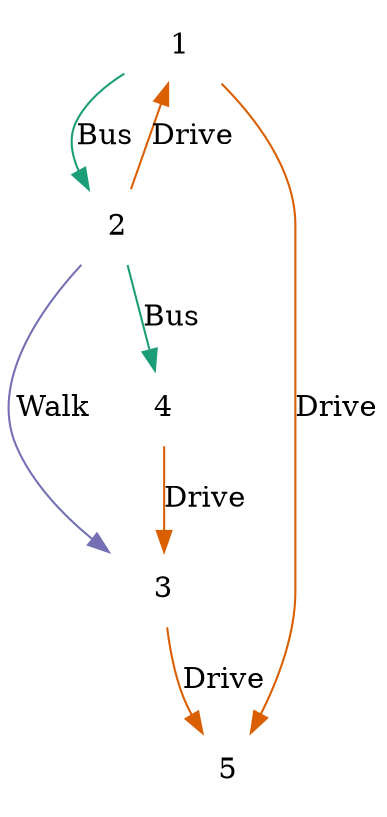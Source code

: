 digraph {




  "1" [image = "data/example_flowchart_comparison/house.png", shape = "none"] 
  "2" [image = "data/example_flowchart_comparison/work.png", shape = "none"] 
  "3" [image = "data/example_flowchart_comparison/food.png", shape = "none"] 
  "4" [image = "data/example_flowchart_comparison/store.png", shape = "none"] 
  "5" [image = "data/example_flowchart_comparison/park.png", shape = "none"] 
"1"->"2" [label = "Bus", color = "#1B9E77"] 
"2"->"1" [label = "Drive", color = "#D95F02"] 
"2"->"4" [label = "Bus", color = "#1B9E77"] 
"4"->"3" [label = "Drive", color = "#D95F02"] 
"3"->"5" [label = "Drive", color = "#D95F02"] 
"1"->"5" [label = "Drive", color = "#D95F02"] 
"2"->"3" [label = "Walk", color = "#7570B3"] 
}